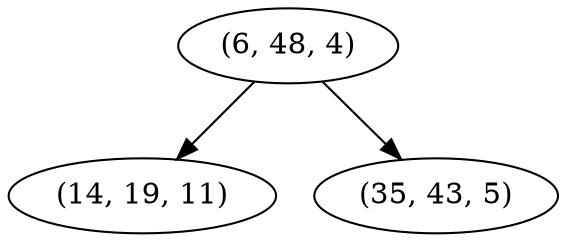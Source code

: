 digraph tree {
    "(6, 48, 4)";
    "(14, 19, 11)";
    "(35, 43, 5)";
    "(6, 48, 4)" -> "(14, 19, 11)";
    "(6, 48, 4)" -> "(35, 43, 5)";
}

